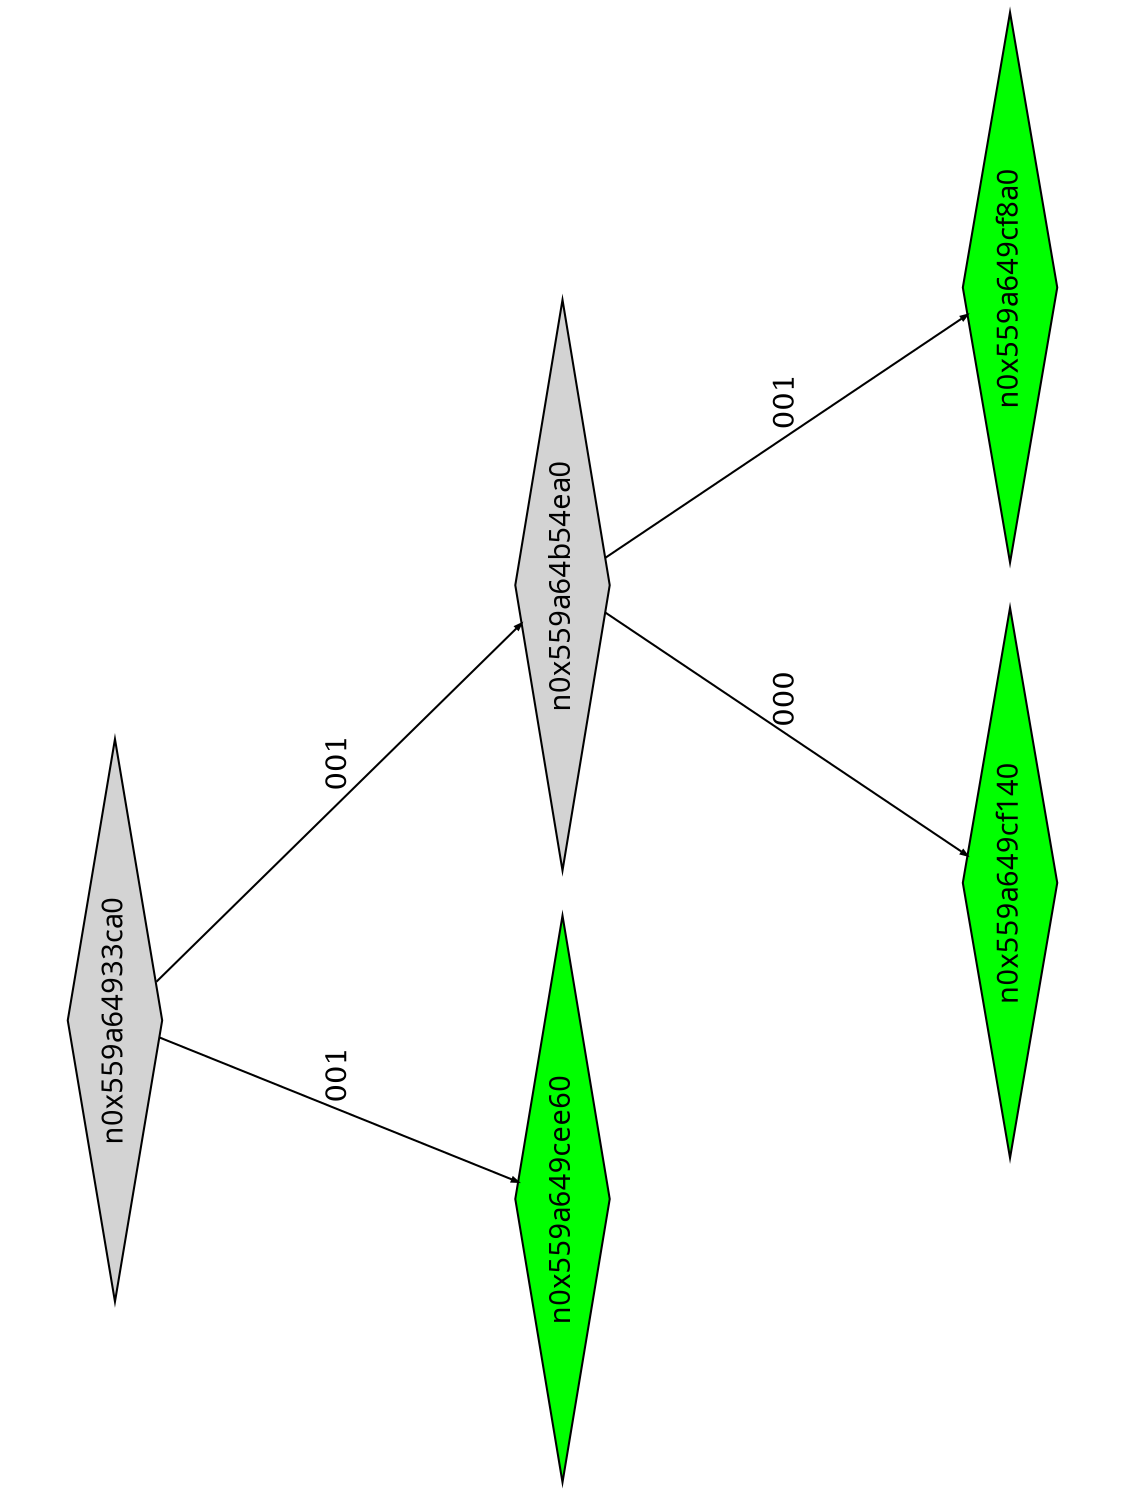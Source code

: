 digraph G {
	size="10,7.5";
	ratio=fill;
	rotate=90;
	center = "true";
	node [style="filled",width=.1,height=.1,fontname="Terminus"]
	edge [arrowsize=.3]
	n0x559a64933ca0 [shape=diamond];
	n0x559a64933ca0 -> n0x559a649cee60 [label=001];
	n0x559a64933ca0 -> n0x559a64b54ea0 [label=001];
	n0x559a64b54ea0 [shape=diamond];
	n0x559a64b54ea0 -> n0x559a649cf140 [label=000];
	n0x559a64b54ea0 -> n0x559a649cf8a0 [label=001];
	n0x559a649cf8a0 [shape=diamond,fillcolor=green];
	n0x559a649cf140 [shape=diamond,fillcolor=green];
	n0x559a649cee60 [shape=diamond,fillcolor=green];
}
